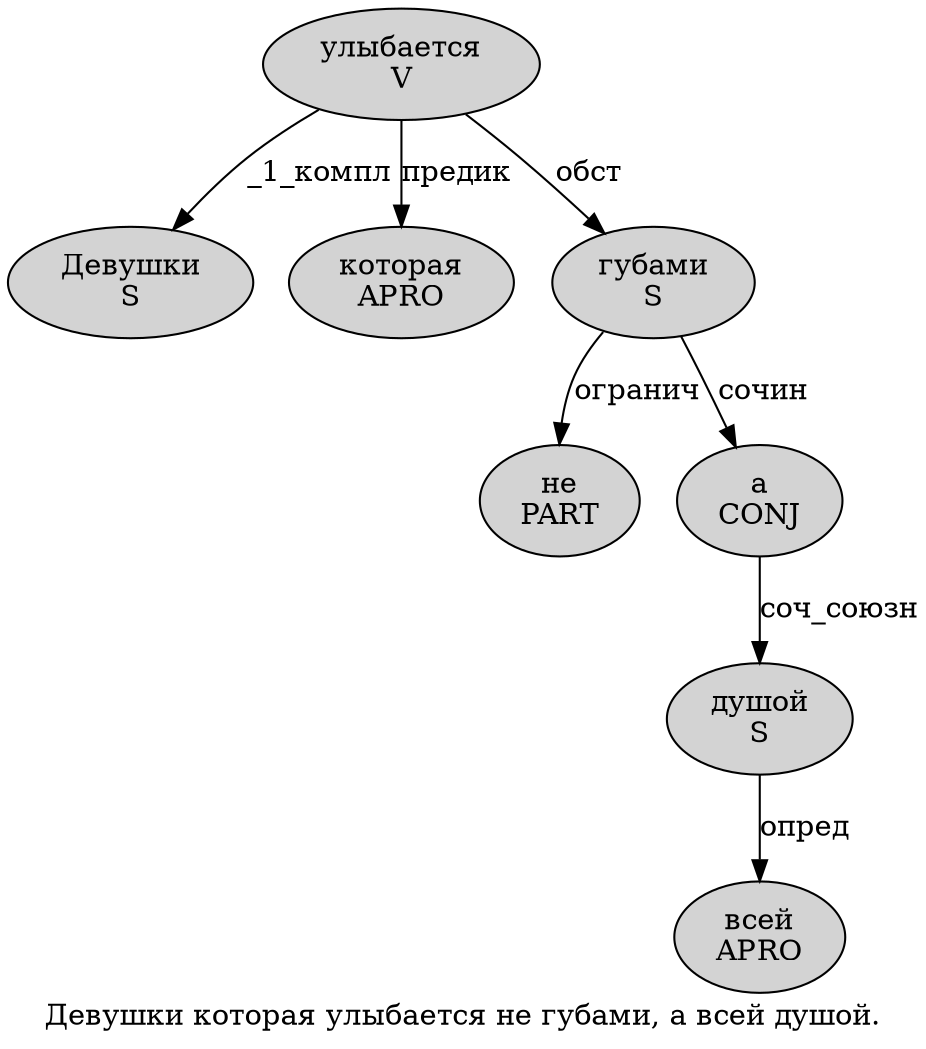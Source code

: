 digraph SENTENCE_1713 {
	graph [label="Девушки которая улыбается не губами, а всей душой."]
	node [style=filled]
		0 [label="Девушки
S" color="" fillcolor=lightgray penwidth=1 shape=ellipse]
		1 [label="которая
APRO" color="" fillcolor=lightgray penwidth=1 shape=ellipse]
		2 [label="улыбается
V" color="" fillcolor=lightgray penwidth=1 shape=ellipse]
		3 [label="не
PART" color="" fillcolor=lightgray penwidth=1 shape=ellipse]
		4 [label="губами
S" color="" fillcolor=lightgray penwidth=1 shape=ellipse]
		6 [label="а
CONJ" color="" fillcolor=lightgray penwidth=1 shape=ellipse]
		7 [label="всей
APRO" color="" fillcolor=lightgray penwidth=1 shape=ellipse]
		8 [label="душой
S" color="" fillcolor=lightgray penwidth=1 shape=ellipse]
			6 -> 8 [label="соч_союзн"]
			4 -> 3 [label="огранич"]
			4 -> 6 [label="сочин"]
			8 -> 7 [label="опред"]
			2 -> 0 [label="_1_компл"]
			2 -> 1 [label="предик"]
			2 -> 4 [label="обст"]
}